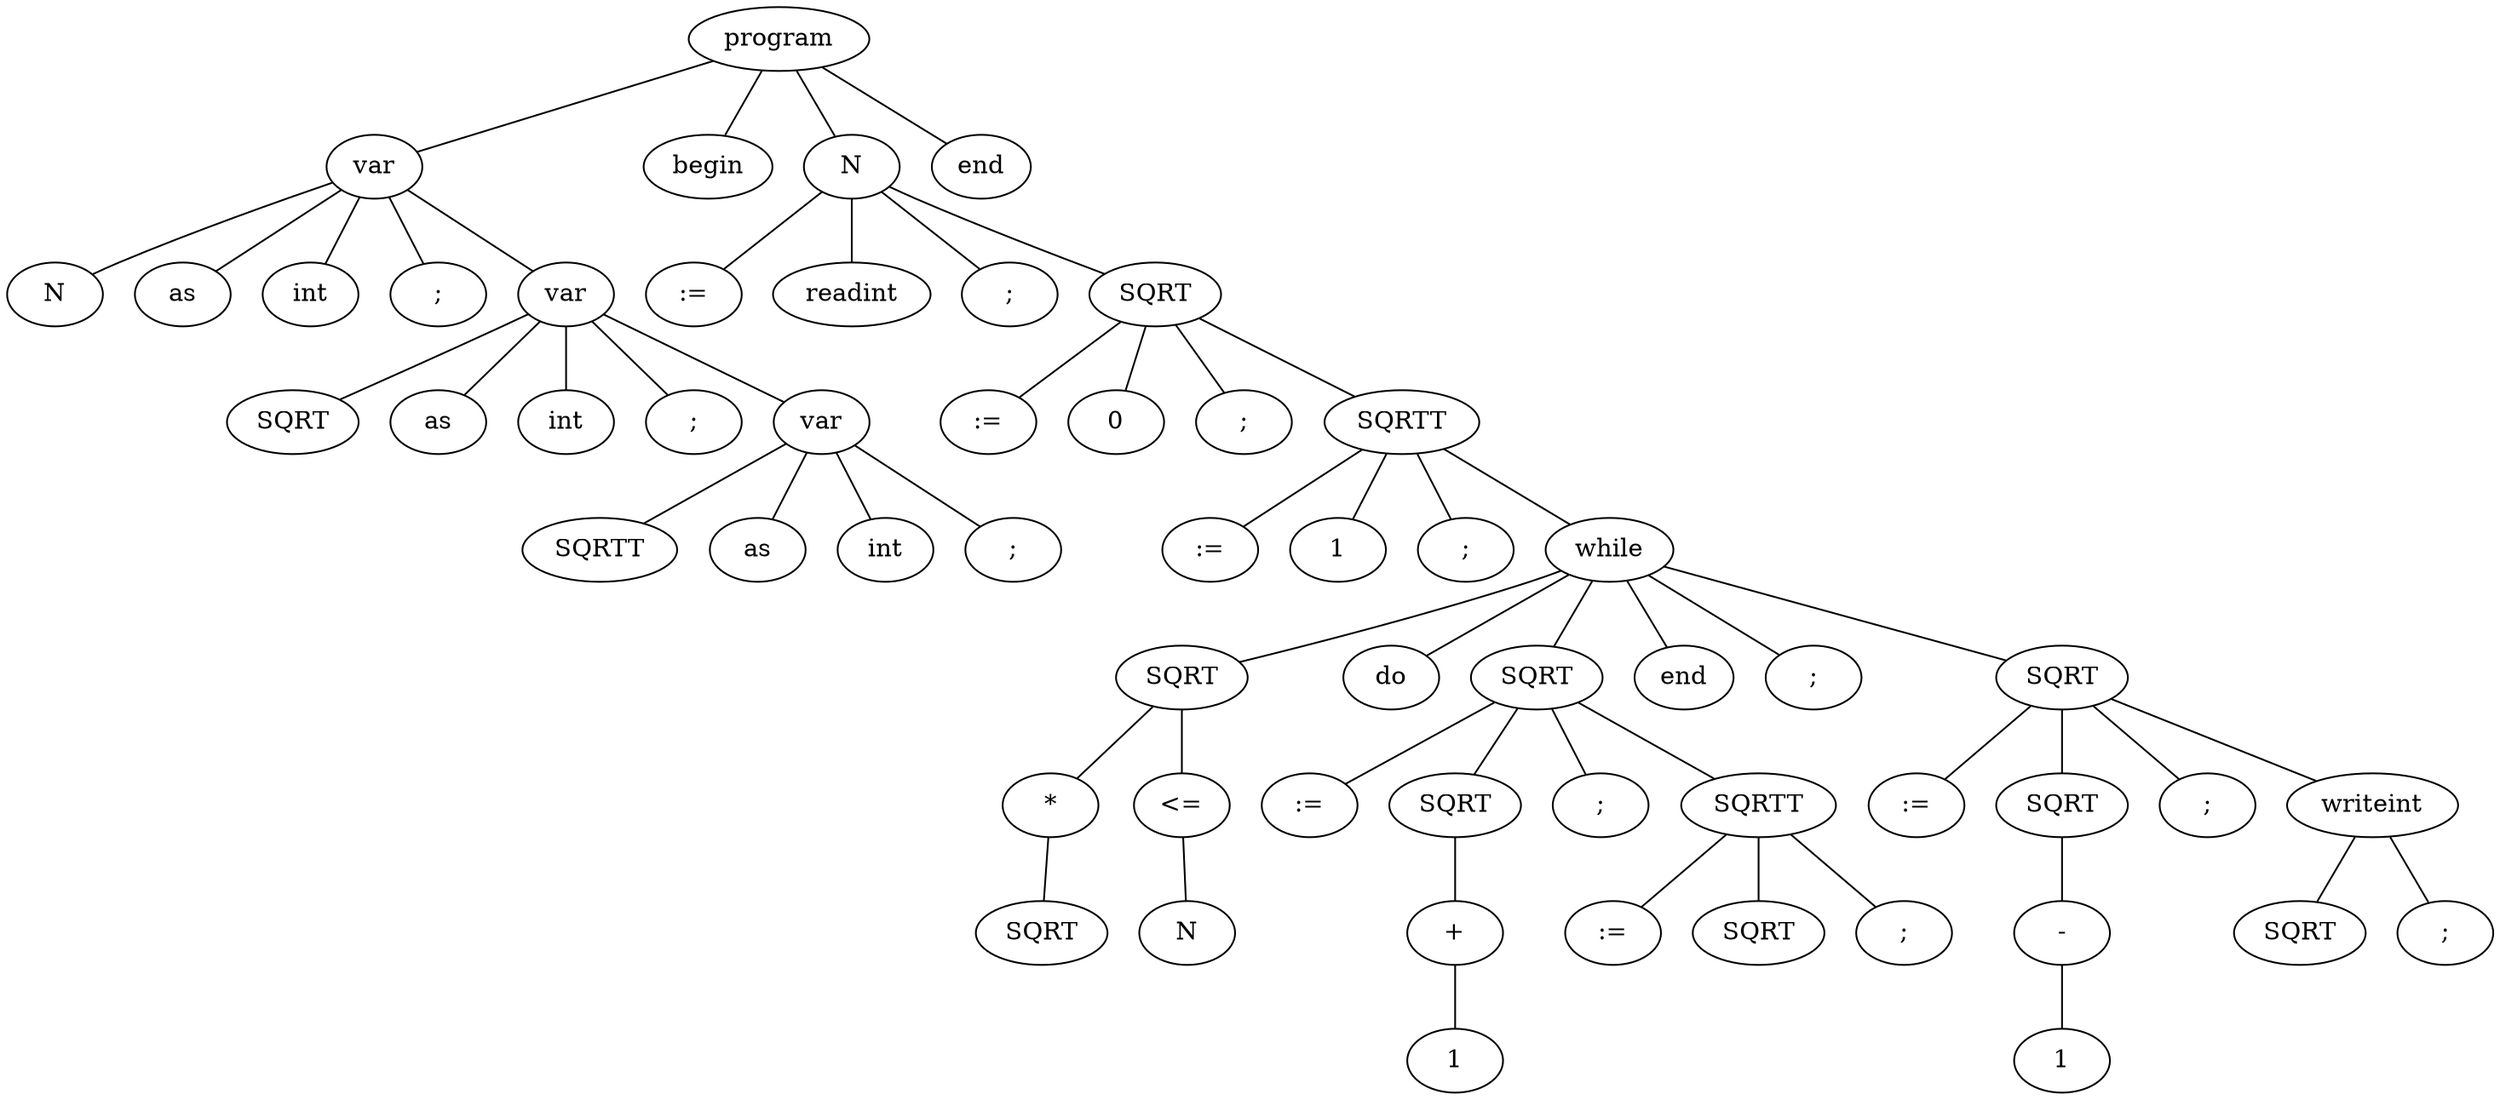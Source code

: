 // Abstract Syntax tree
graph {
	0 [label=program]
	1 [label=var]
	2 [label=N]
		1 -- 2
	3 [label=as]
		1 -- 3
	4 [label=int]
	4 [label=int]
		1 -- 4
	5 [label=";"]
		1 -- 5
	6 [label=var]
	7 [label=SQRT]
		6 -- 7
	8 [label=as]
		6 -- 8
	9 [label=int]
	9 [label=int]
		6 -- 9
	10 [label=";"]
		6 -- 10
	11 [label=var]
	12 [label=SQRTT]
		11 -- 12
	13 [label=as]
		11 -- 13
	14 [label=int]
	14 [label=int]
		11 -- 14
	15 [label=";"]
		11 -- 15
	11 [label=var]
		6 -- 11
	6 [label=var]
		1 -- 6
	1 [label=var]
		0 -- 1
	16 [label=begin]
		0 -- 16
	17 [label=N]
	18 [label=":="]
		17 -- 18
	19 [label=readint]
	19 [label=readint]
		17 -- 19
	17 [label=N]
	17 [label=N]
	20 [label=";"]
		17 -- 20
	21 [label=SQRT]
	22 [label=":="]
		21 -- 22
	23 [label=0]
	23 [label=0]
	23 [label=0]
	23 [label=0]
	23 [label=0]
	23 [label=0]
		21 -- 23
	21 [label=SQRT]
	21 [label=SQRT]
	24 [label=";"]
		21 -- 24
	25 [label=SQRTT]
	26 [label=":="]
		25 -- 26
	27 [label=1]
	27 [label=1]
	27 [label=1]
	27 [label=1]
	27 [label=1]
	27 [label=1]
		25 -- 27
	25 [label=SQRTT]
	25 [label=SQRTT]
	28 [label=";"]
		25 -- 28
	29 [label=while]
	30 [label=SQRT]
	30 [label=SQRT]
	31 [label="*"]
	32 [label=SQRT]
	32 [label=SQRT]
	32 [label=SQRT]
		31 -- 32
	31 [label="*"]
		30 -- 31
	30 [label=SQRT]
	30 [label=SQRT]
	33 [label="<="]
	34 [label=N]
	34 [label=N]
	34 [label=N]
	34 [label=N]
	34 [label=N]
		33 -- 34
	33 [label="<="]
		30 -- 33
	30 [label=SQRT]
		29 -- 30
	35 [label=do]
		29 -- 35
	36 [label=SQRT]
	37 [label=":="]
		36 -- 37
	38 [label=SQRT]
	38 [label=SQRT]
	38 [label=SQRT]
	39 [label="+"]
	40 [label=1]
	40 [label=1]
	40 [label=1]
	40 [label=1]
		39 -- 40
	39 [label="+"]
		38 -- 39
	38 [label=SQRT]
	38 [label=SQRT]
	38 [label=SQRT]
		36 -- 38
	36 [label=SQRT]
	36 [label=SQRT]
	41 [label=";"]
		36 -- 41
	42 [label=SQRTT]
	43 [label=":="]
		42 -- 43
	44 [label=SQRT]
	44 [label=SQRT]
	44 [label=SQRT]
	44 [label=SQRT]
	44 [label=SQRT]
	44 [label=SQRT]
		42 -- 44
	42 [label=SQRTT]
	42 [label=SQRTT]
	45 [label=";"]
		42 -- 45
	42 [label=SQRTT]
		36 -- 42
	36 [label=SQRT]
		29 -- 36
	46 [label=end]
		29 -- 46
	29 [label=while]
	29 [label=while]
	47 [label=";"]
		29 -- 47
	48 [label=SQRT]
	49 [label=":="]
		48 -- 49
	50 [label=SQRT]
	50 [label=SQRT]
	50 [label=SQRT]
	51 [label="-"]
	52 [label=1]
	52 [label=1]
	52 [label=1]
	52 [label=1]
		51 -- 52
	51 [label="-"]
		50 -- 51
	50 [label=SQRT]
	50 [label=SQRT]
	50 [label=SQRT]
		48 -- 50
	48 [label=SQRT]
	48 [label=SQRT]
	53 [label=";"]
		48 -- 53
	54 [label=writeint]
	55 [label=SQRT]
	55 [label=SQRT]
	55 [label=SQRT]
	55 [label=SQRT]
	55 [label=SQRT]
		54 -- 55
	54 [label=writeint]
	54 [label=writeint]
	56 [label=";"]
		54 -- 56
	54 [label=writeint]
		48 -- 54
	48 [label=SQRT]
		29 -- 48
	29 [label=while]
		25 -- 29
	25 [label=SQRTT]
		21 -- 25
	21 [label=SQRT]
		17 -- 21
	17 [label=N]
		0 -- 17
	57 [label=end]
		0 -- 57
}